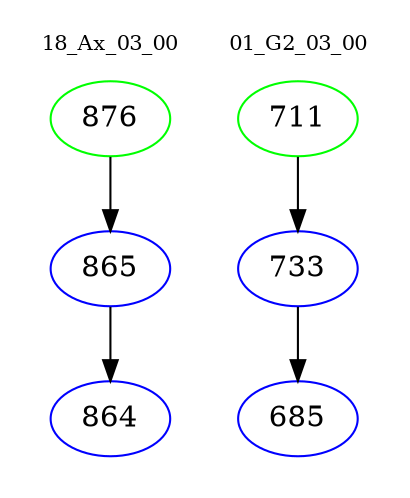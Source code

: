 digraph{
subgraph cluster_0 {
color = white
label = "18_Ax_03_00";
fontsize=10;
T0_876 [label="876", color="green"]
T0_876 -> T0_865 [color="black"]
T0_865 [label="865", color="blue"]
T0_865 -> T0_864 [color="black"]
T0_864 [label="864", color="blue"]
}
subgraph cluster_1 {
color = white
label = "01_G2_03_00";
fontsize=10;
T1_711 [label="711", color="green"]
T1_711 -> T1_733 [color="black"]
T1_733 [label="733", color="blue"]
T1_733 -> T1_685 [color="black"]
T1_685 [label="685", color="blue"]
}
}
